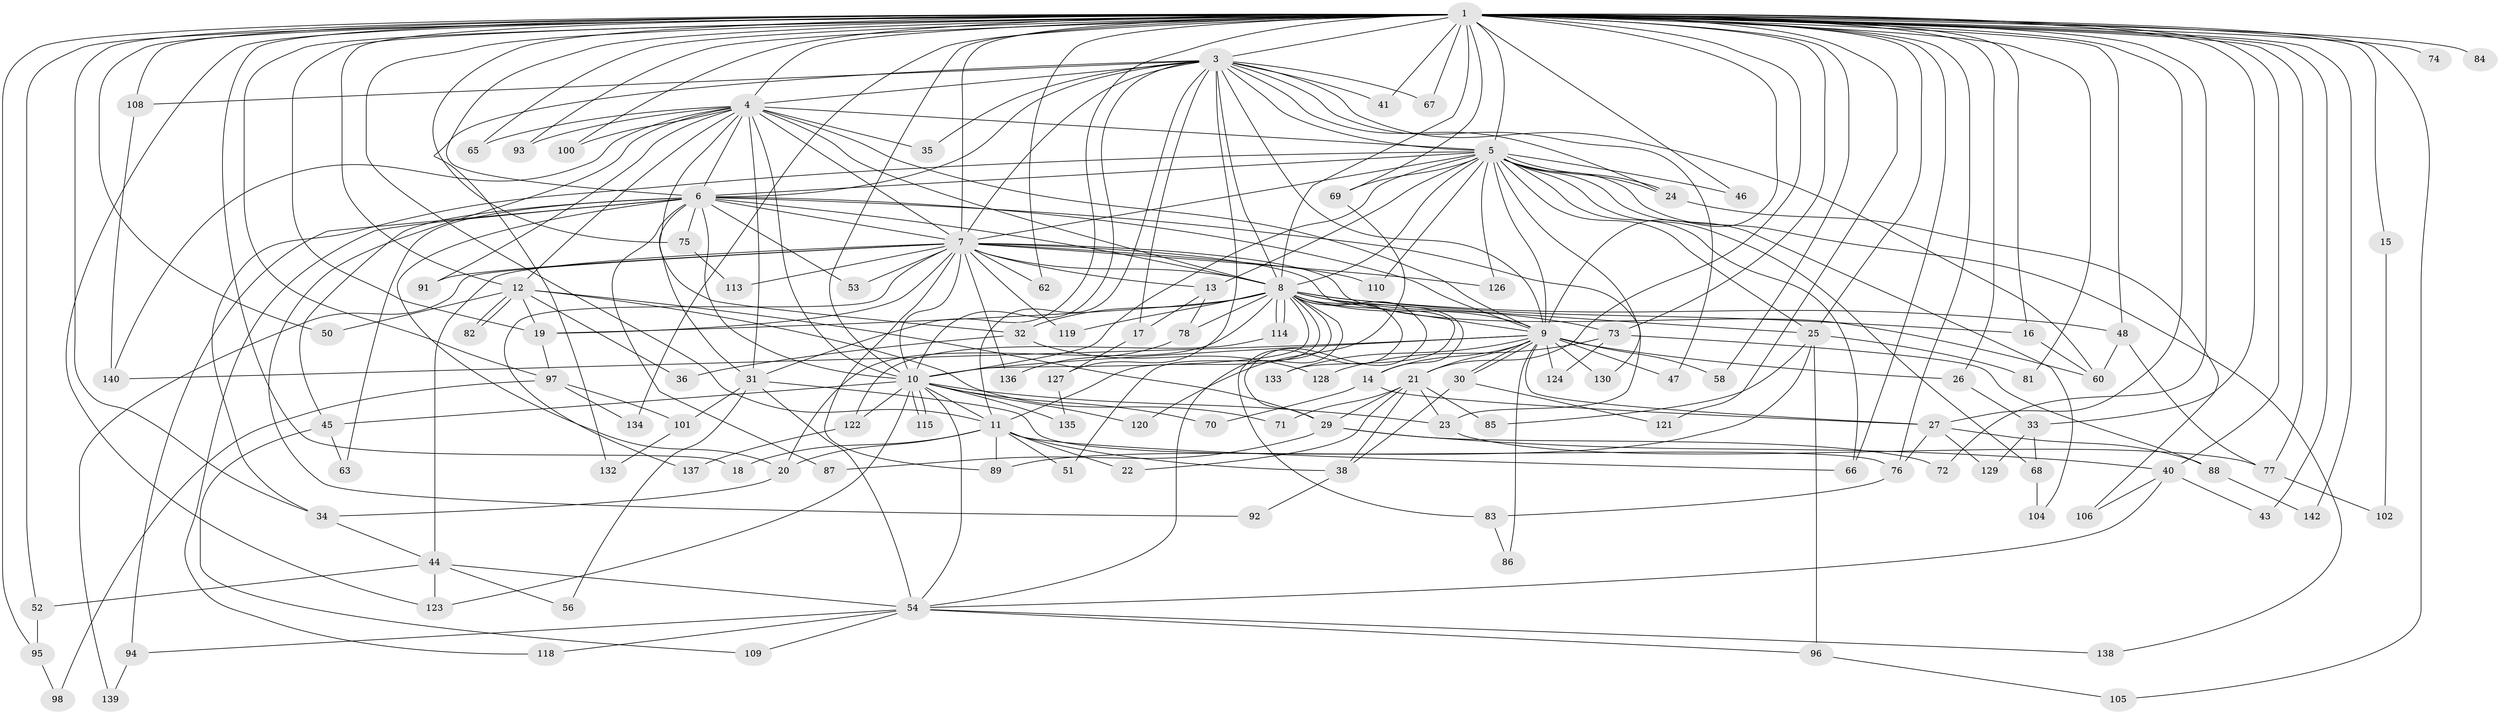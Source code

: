 // Generated by graph-tools (version 1.1) at 2025/23/03/03/25 07:23:46]
// undirected, 118 vertices, 275 edges
graph export_dot {
graph [start="1"]
  node [color=gray90,style=filled];
  1 [super="+2"];
  3 [super="+90"];
  4 [super="+148"];
  5 [super="+131"];
  6 [super="+143"];
  7 [super="+61"];
  8 [super="+112"];
  9 [super="+28"];
  10 [super="+49"];
  11;
  12 [super="+42"];
  13;
  14;
  15;
  16;
  17;
  18;
  19 [super="+107"];
  20 [super="+37"];
  21 [super="+145"];
  22;
  23;
  24 [super="+64"];
  25 [super="+59"];
  26;
  27 [super="+79"];
  29 [super="+39"];
  30 [super="+55"];
  31 [super="+57"];
  32;
  33;
  34;
  35;
  36;
  38;
  40;
  41;
  43 [super="+117"];
  44 [super="+147"];
  45;
  46;
  47;
  48;
  50;
  51;
  52;
  53;
  54 [super="+111"];
  56;
  58;
  60 [super="+116"];
  62;
  63;
  65;
  66 [super="+80"];
  67;
  68;
  69;
  70;
  71;
  72;
  73;
  74;
  75;
  76 [super="+99"];
  77 [super="+125"];
  78;
  81;
  82;
  83;
  84;
  85;
  86;
  87;
  88;
  89 [super="+146"];
  91;
  92;
  93;
  94;
  95;
  96;
  97 [super="+103"];
  98;
  100;
  101;
  102;
  104;
  105;
  106;
  108;
  109;
  110;
  113;
  114;
  115;
  118;
  119;
  120;
  121;
  122;
  123 [super="+141"];
  124;
  126;
  127;
  128;
  129;
  130;
  132;
  133;
  134;
  135;
  136;
  137;
  138;
  139;
  140 [super="+144"];
  142;
  1 -- 3 [weight=2];
  1 -- 4 [weight=2];
  1 -- 5 [weight=2];
  1 -- 6 [weight=2];
  1 -- 7 [weight=2];
  1 -- 8 [weight=2];
  1 -- 9 [weight=3];
  1 -- 10 [weight=3];
  1 -- 11;
  1 -- 16;
  1 -- 27;
  1 -- 34;
  1 -- 40;
  1 -- 41;
  1 -- 43 [weight=2];
  1 -- 48;
  1 -- 52;
  1 -- 62;
  1 -- 65;
  1 -- 67;
  1 -- 69;
  1 -- 72;
  1 -- 74 [weight=2];
  1 -- 75;
  1 -- 81;
  1 -- 84 [weight=2];
  1 -- 93;
  1 -- 97 [weight=2];
  1 -- 100;
  1 -- 105;
  1 -- 108;
  1 -- 121;
  1 -- 134;
  1 -- 66;
  1 -- 73;
  1 -- 12;
  1 -- 142;
  1 -- 15;
  1 -- 76;
  1 -- 18;
  1 -- 19;
  1 -- 77;
  1 -- 21;
  1 -- 25;
  1 -- 26;
  1 -- 31;
  1 -- 95;
  1 -- 33;
  1 -- 46;
  1 -- 50;
  1 -- 58;
  1 -- 123;
  3 -- 4;
  3 -- 5;
  3 -- 6;
  3 -- 7;
  3 -- 8;
  3 -- 9;
  3 -- 10;
  3 -- 17;
  3 -- 35;
  3 -- 41;
  3 -- 47;
  3 -- 60;
  3 -- 67;
  3 -- 108;
  3 -- 132;
  3 -- 11;
  3 -- 127;
  3 -- 24;
  4 -- 5;
  4 -- 6;
  4 -- 7;
  4 -- 8;
  4 -- 9;
  4 -- 10;
  4 -- 12;
  4 -- 32;
  4 -- 35;
  4 -- 65;
  4 -- 91;
  4 -- 92;
  4 -- 93;
  4 -- 100;
  4 -- 140;
  4 -- 31;
  5 -- 6;
  5 -- 7;
  5 -- 8;
  5 -- 9;
  5 -- 10;
  5 -- 13;
  5 -- 24;
  5 -- 24;
  5 -- 25;
  5 -- 46;
  5 -- 66;
  5 -- 68;
  5 -- 69;
  5 -- 104;
  5 -- 110;
  5 -- 126;
  5 -- 130;
  5 -- 138;
  5 -- 34;
  6 -- 7;
  6 -- 8 [weight=2];
  6 -- 9;
  6 -- 10;
  6 -- 20;
  6 -- 23;
  6 -- 31;
  6 -- 45;
  6 -- 53;
  6 -- 63;
  6 -- 75;
  6 -- 87;
  6 -- 94;
  6 -- 118;
  7 -- 8;
  7 -- 9;
  7 -- 10;
  7 -- 13;
  7 -- 19;
  7 -- 44;
  7 -- 53;
  7 -- 62;
  7 -- 89;
  7 -- 91;
  7 -- 110;
  7 -- 113;
  7 -- 119;
  7 -- 126;
  7 -- 136;
  7 -- 137;
  7 -- 139;
  7 -- 60;
  8 -- 9;
  8 -- 10;
  8 -- 14;
  8 -- 16;
  8 -- 20;
  8 -- 29;
  8 -- 32;
  8 -- 48;
  8 -- 51;
  8 -- 73;
  8 -- 78;
  8 -- 83;
  8 -- 114;
  8 -- 114;
  8 -- 119;
  8 -- 133;
  8 -- 11;
  8 -- 19;
  8 -- 54;
  8 -- 25;
  9 -- 10;
  9 -- 14;
  9 -- 21;
  9 -- 26;
  9 -- 30;
  9 -- 30;
  9 -- 47;
  9 -- 58;
  9 -- 86;
  9 -- 124;
  9 -- 130;
  9 -- 133;
  9 -- 27;
  9 -- 140;
  10 -- 11;
  10 -- 23;
  10 -- 45;
  10 -- 54;
  10 -- 70;
  10 -- 115;
  10 -- 115;
  10 -- 120;
  10 -- 122;
  10 -- 123;
  10 -- 135;
  11 -- 18;
  11 -- 22;
  11 -- 38;
  11 -- 51;
  11 -- 66;
  11 -- 89;
  11 -- 20;
  12 -- 36;
  12 -- 82;
  12 -- 82;
  12 -- 50;
  12 -- 19;
  12 -- 71;
  12 -- 29;
  13 -- 17;
  13 -- 78;
  14 -- 27;
  14 -- 70;
  15 -- 102;
  16 -- 60;
  17 -- 127;
  19 -- 97;
  20 -- 34;
  21 -- 22;
  21 -- 29;
  21 -- 38;
  21 -- 71;
  21 -- 85;
  21 -- 23;
  23 -- 77;
  24 -- 106;
  25 -- 81;
  25 -- 89;
  25 -- 96;
  25 -- 85;
  26 -- 33;
  27 -- 76;
  27 -- 88;
  27 -- 129;
  29 -- 72;
  29 -- 40;
  29 -- 87;
  30 -- 121;
  30 -- 38;
  31 -- 56;
  31 -- 101;
  31 -- 54;
  31 -- 76;
  32 -- 36;
  32 -- 128;
  33 -- 68;
  33 -- 129;
  34 -- 44;
  38 -- 92;
  40 -- 43;
  40 -- 54;
  40 -- 106;
  44 -- 52;
  44 -- 56;
  44 -- 123;
  44 -- 54;
  45 -- 63;
  45 -- 109;
  48 -- 60;
  48 -- 77;
  52 -- 95;
  54 -- 94;
  54 -- 96;
  54 -- 109;
  54 -- 118;
  54 -- 138;
  68 -- 104;
  69 -- 120;
  73 -- 88;
  73 -- 124;
  73 -- 128;
  75 -- 113;
  76 -- 83;
  77 -- 102;
  78 -- 136;
  83 -- 86;
  88 -- 142;
  94 -- 139;
  95 -- 98;
  96 -- 105;
  97 -- 98;
  97 -- 101;
  97 -- 134;
  101 -- 132;
  108 -- 140;
  114 -- 122;
  122 -- 137;
  127 -- 135;
}
